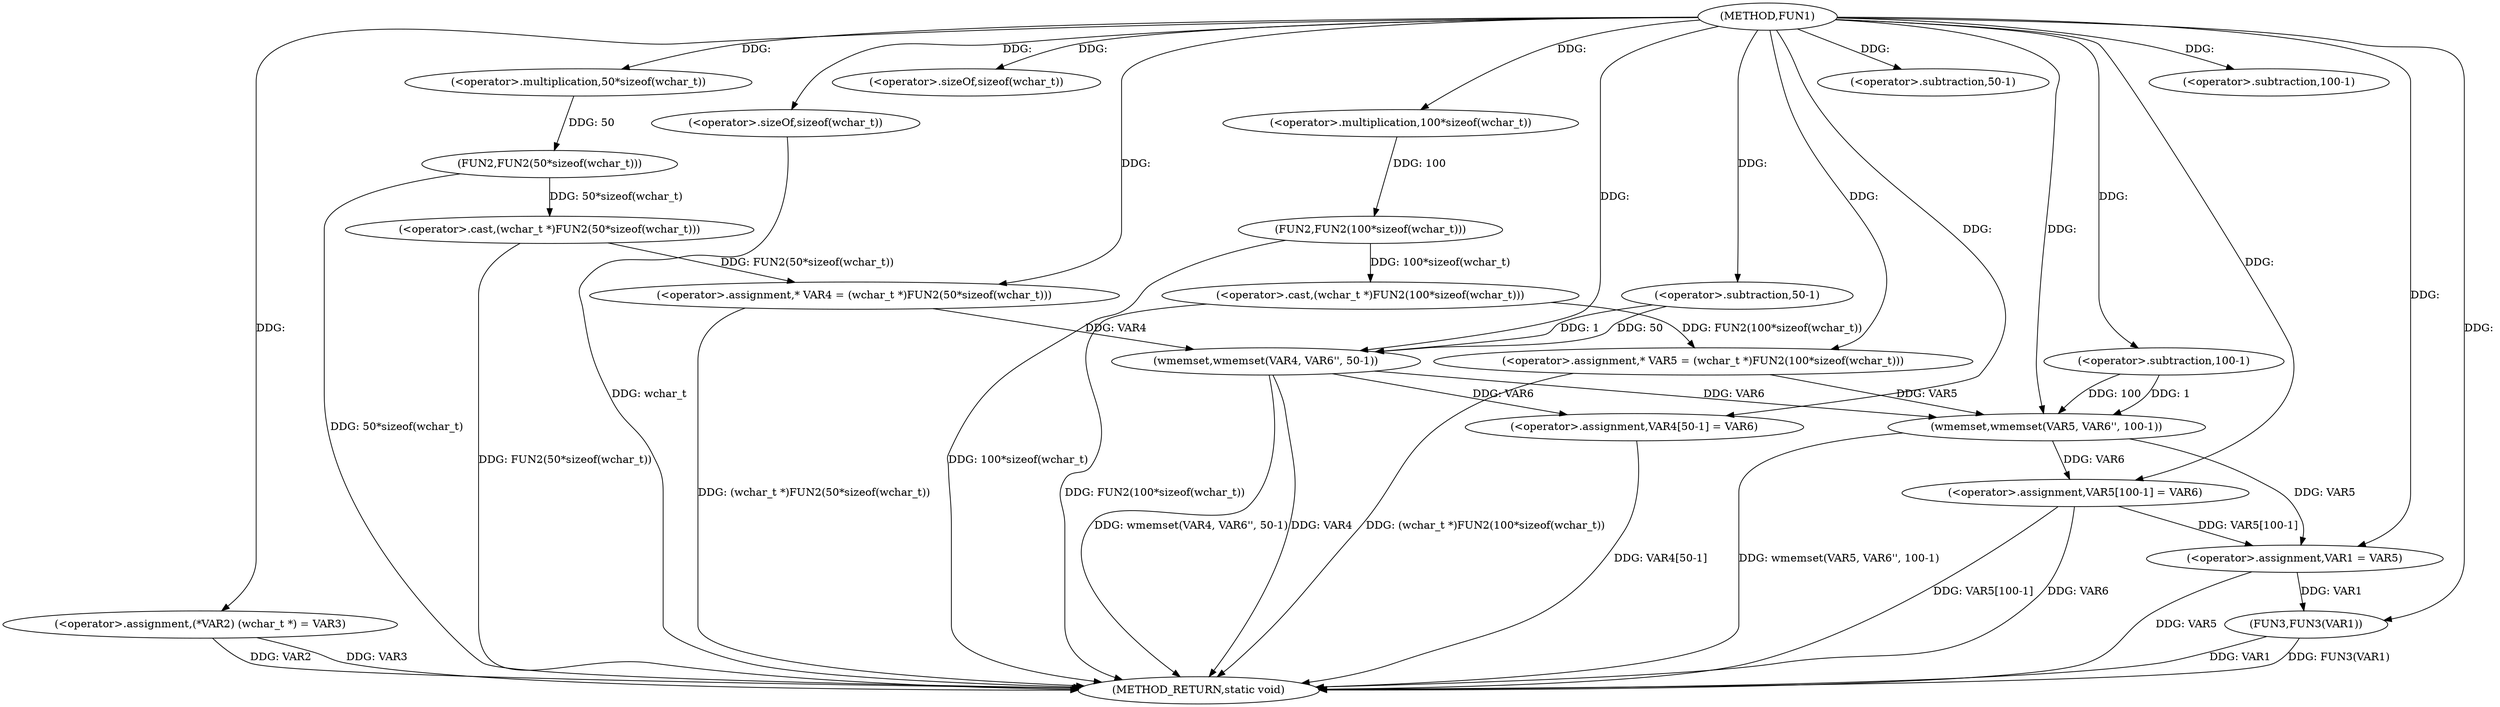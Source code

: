 digraph FUN1 {  
"1000100" [label = "(METHOD,FUN1)" ]
"1000158" [label = "(METHOD_RETURN,static void)" ]
"1000104" [label = "(<operator>.assignment,(*VAR2) (wchar_t *) = VAR3)" ]
"1000108" [label = "(<operator>.assignment,* VAR4 = (wchar_t *)FUN2(50*sizeof(wchar_t)))" ]
"1000110" [label = "(<operator>.cast,(wchar_t *)FUN2(50*sizeof(wchar_t)))" ]
"1000112" [label = "(FUN2,FUN2(50*sizeof(wchar_t)))" ]
"1000113" [label = "(<operator>.multiplication,50*sizeof(wchar_t))" ]
"1000115" [label = "(<operator>.sizeOf,sizeof(wchar_t))" ]
"1000118" [label = "(<operator>.assignment,* VAR5 = (wchar_t *)FUN2(100*sizeof(wchar_t)))" ]
"1000120" [label = "(<operator>.cast,(wchar_t *)FUN2(100*sizeof(wchar_t)))" ]
"1000122" [label = "(FUN2,FUN2(100*sizeof(wchar_t)))" ]
"1000123" [label = "(<operator>.multiplication,100*sizeof(wchar_t))" ]
"1000125" [label = "(<operator>.sizeOf,sizeof(wchar_t))" ]
"1000127" [label = "(wmemset,wmemset(VAR4, VAR6'', 50-1))" ]
"1000130" [label = "(<operator>.subtraction,50-1)" ]
"1000133" [label = "(<operator>.assignment,VAR4[50-1] = VAR6)" ]
"1000136" [label = "(<operator>.subtraction,50-1)" ]
"1000140" [label = "(wmemset,wmemset(VAR5, VAR6'', 100-1))" ]
"1000143" [label = "(<operator>.subtraction,100-1)" ]
"1000146" [label = "(<operator>.assignment,VAR5[100-1] = VAR6)" ]
"1000149" [label = "(<operator>.subtraction,100-1)" ]
"1000153" [label = "(<operator>.assignment,VAR1 = VAR5)" ]
"1000156" [label = "(FUN3,FUN3(VAR1))" ]
  "1000125" -> "1000158"  [ label = "DDG: wchar_t"] 
  "1000156" -> "1000158"  [ label = "DDG: VAR1"] 
  "1000104" -> "1000158"  [ label = "DDG: VAR2"] 
  "1000122" -> "1000158"  [ label = "DDG: 100*sizeof(wchar_t)"] 
  "1000146" -> "1000158"  [ label = "DDG: VAR5[100-1]"] 
  "1000104" -> "1000158"  [ label = "DDG: VAR3"] 
  "1000140" -> "1000158"  [ label = "DDG: wmemset(VAR5, VAR6'', 100-1)"] 
  "1000146" -> "1000158"  [ label = "DDG: VAR6"] 
  "1000153" -> "1000158"  [ label = "DDG: VAR5"] 
  "1000133" -> "1000158"  [ label = "DDG: VAR4[50-1]"] 
  "1000127" -> "1000158"  [ label = "DDG: wmemset(VAR4, VAR6'', 50-1)"] 
  "1000110" -> "1000158"  [ label = "DDG: FUN2(50*sizeof(wchar_t))"] 
  "1000112" -> "1000158"  [ label = "DDG: 50*sizeof(wchar_t)"] 
  "1000108" -> "1000158"  [ label = "DDG: (wchar_t *)FUN2(50*sizeof(wchar_t))"] 
  "1000118" -> "1000158"  [ label = "DDG: (wchar_t *)FUN2(100*sizeof(wchar_t))"] 
  "1000120" -> "1000158"  [ label = "DDG: FUN2(100*sizeof(wchar_t))"] 
  "1000127" -> "1000158"  [ label = "DDG: VAR4"] 
  "1000156" -> "1000158"  [ label = "DDG: FUN3(VAR1)"] 
  "1000100" -> "1000104"  [ label = "DDG: "] 
  "1000110" -> "1000108"  [ label = "DDG: FUN2(50*sizeof(wchar_t))"] 
  "1000100" -> "1000108"  [ label = "DDG: "] 
  "1000112" -> "1000110"  [ label = "DDG: 50*sizeof(wchar_t)"] 
  "1000113" -> "1000112"  [ label = "DDG: 50"] 
  "1000100" -> "1000113"  [ label = "DDG: "] 
  "1000100" -> "1000115"  [ label = "DDG: "] 
  "1000120" -> "1000118"  [ label = "DDG: FUN2(100*sizeof(wchar_t))"] 
  "1000100" -> "1000118"  [ label = "DDG: "] 
  "1000122" -> "1000120"  [ label = "DDG: 100*sizeof(wchar_t)"] 
  "1000123" -> "1000122"  [ label = "DDG: 100"] 
  "1000100" -> "1000123"  [ label = "DDG: "] 
  "1000100" -> "1000125"  [ label = "DDG: "] 
  "1000108" -> "1000127"  [ label = "DDG: VAR4"] 
  "1000100" -> "1000127"  [ label = "DDG: "] 
  "1000130" -> "1000127"  [ label = "DDG: 50"] 
  "1000130" -> "1000127"  [ label = "DDG: 1"] 
  "1000100" -> "1000130"  [ label = "DDG: "] 
  "1000127" -> "1000133"  [ label = "DDG: VAR6"] 
  "1000100" -> "1000133"  [ label = "DDG: "] 
  "1000100" -> "1000136"  [ label = "DDG: "] 
  "1000118" -> "1000140"  [ label = "DDG: VAR5"] 
  "1000100" -> "1000140"  [ label = "DDG: "] 
  "1000127" -> "1000140"  [ label = "DDG: VAR6"] 
  "1000143" -> "1000140"  [ label = "DDG: 100"] 
  "1000143" -> "1000140"  [ label = "DDG: 1"] 
  "1000100" -> "1000143"  [ label = "DDG: "] 
  "1000140" -> "1000146"  [ label = "DDG: VAR6"] 
  "1000100" -> "1000146"  [ label = "DDG: "] 
  "1000100" -> "1000149"  [ label = "DDG: "] 
  "1000140" -> "1000153"  [ label = "DDG: VAR5"] 
  "1000146" -> "1000153"  [ label = "DDG: VAR5[100-1]"] 
  "1000100" -> "1000153"  [ label = "DDG: "] 
  "1000153" -> "1000156"  [ label = "DDG: VAR1"] 
  "1000100" -> "1000156"  [ label = "DDG: "] 
}
